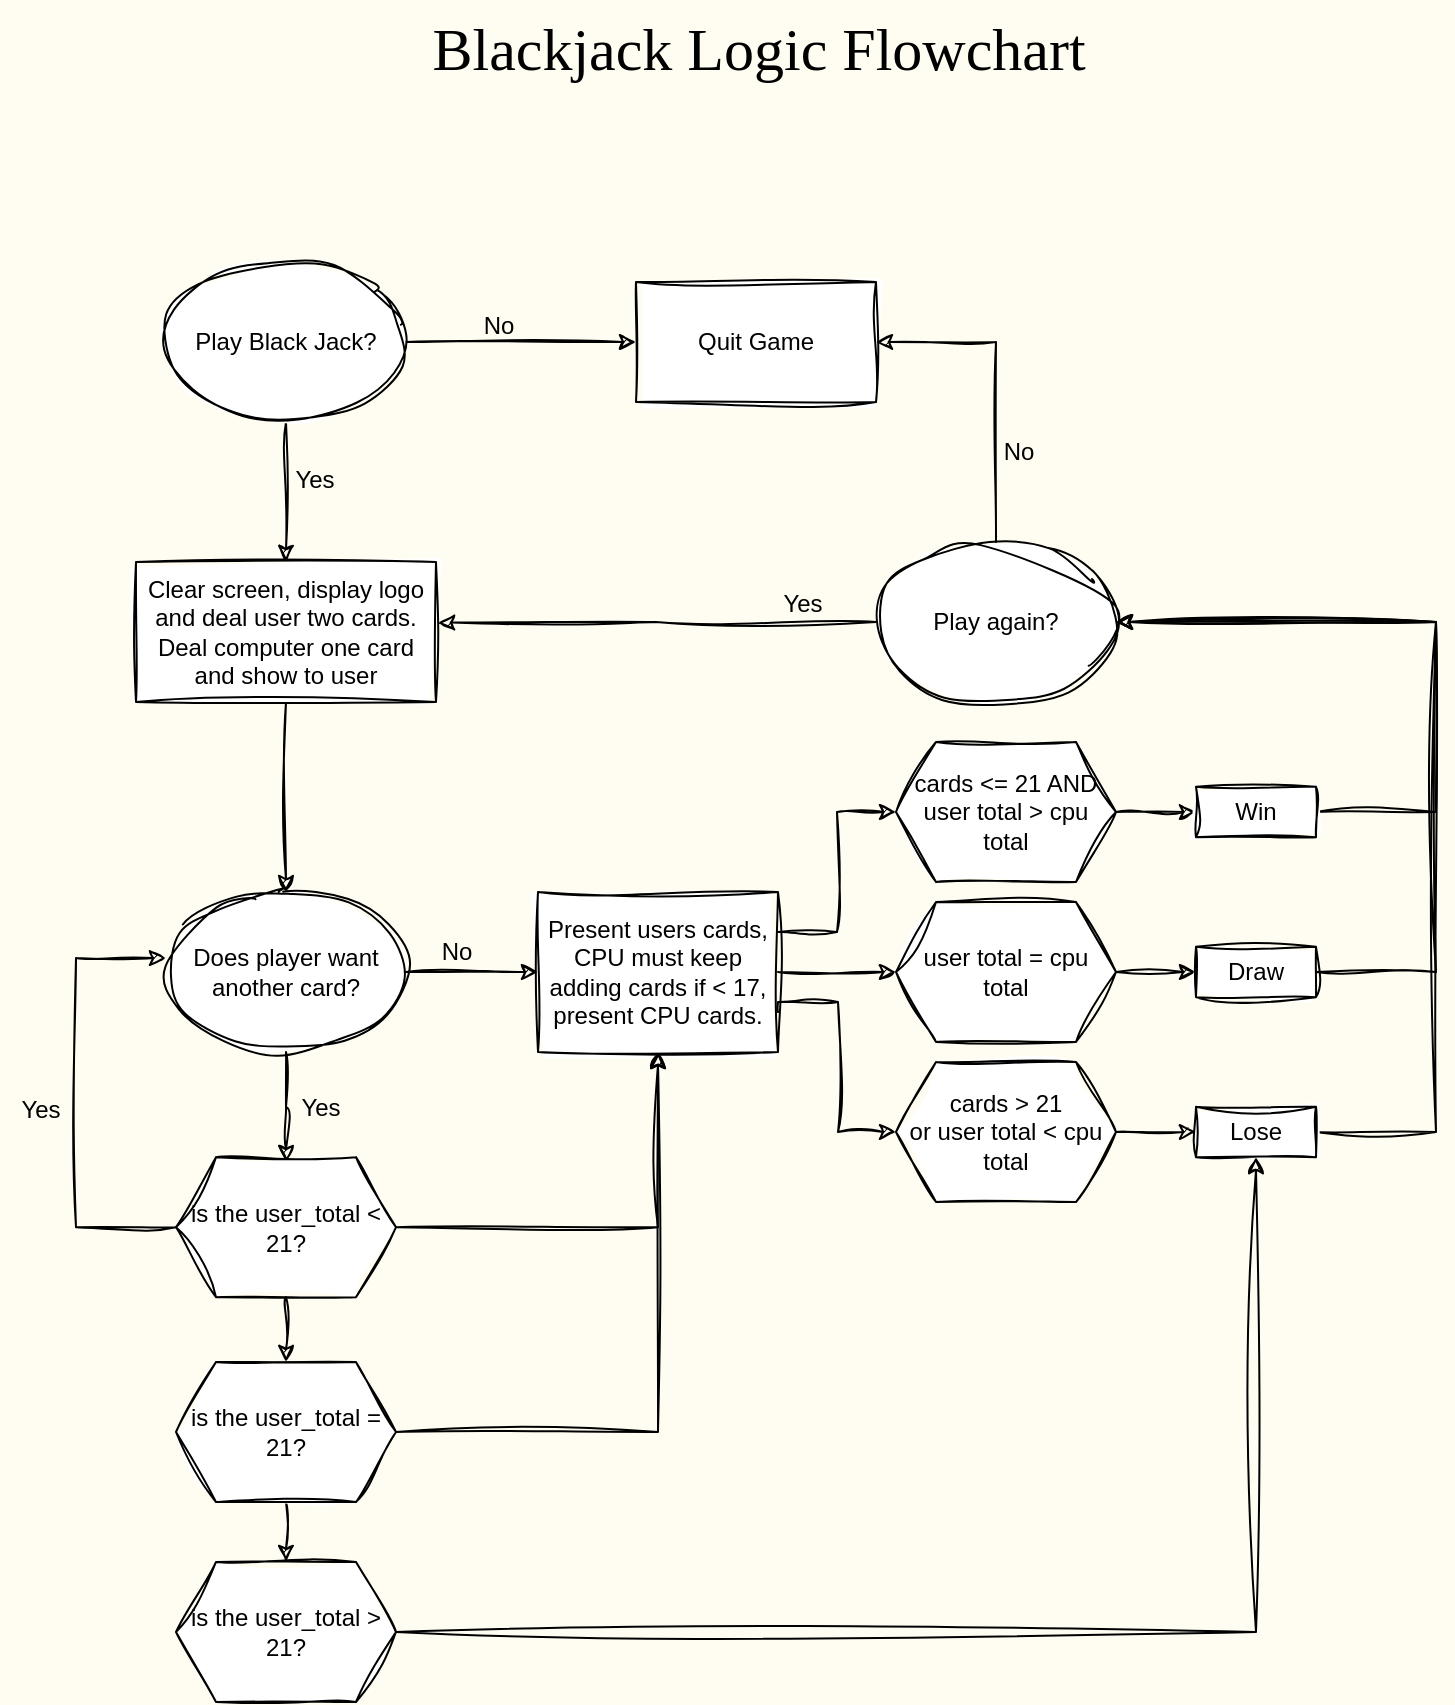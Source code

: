 <mxfile version="21.7.2" type="github">
  <diagram name="Page-1" id="oyj1Ty-wdemDBqZgaB3F">
    <mxGraphModel dx="1434" dy="797" grid="0" gridSize="10" guides="1" tooltips="1" connect="1" arrows="1" fold="1" page="1" pageScale="1" pageWidth="827" pageHeight="1169" background="#FFFDF2" math="0" shadow="0">
      <root>
        <mxCell id="0" />
        <mxCell id="1" parent="0" />
        <mxCell id="XVvD9bJBCbUcLB4PEuXP-2" style="edgeStyle=orthogonalEdgeStyle;rounded=0;orthogonalLoop=1;jettySize=auto;html=1;exitX=1;exitY=0.5;exitDx=0;exitDy=0;labelBackgroundColor=none;fontColor=default;sketch=1;curveFitting=1;jiggle=2;" parent="1" edge="1">
          <mxGeometry relative="1" as="geometry">
            <mxPoint x="373" y="265" as="targetPoint" />
            <mxPoint x="258" y="265" as="sourcePoint" />
          </mxGeometry>
        </mxCell>
        <mxCell id="XVvD9bJBCbUcLB4PEuXP-3" value="No" style="text;html=1;align=center;verticalAlign=middle;resizable=0;points=[];autosize=1;strokeColor=none;fillColor=none;rounded=0;labelBackgroundColor=none;sketch=1;curveFitting=1;jiggle=2;" parent="1" vertex="1">
          <mxGeometry x="284" y="242" width="40" height="30" as="geometry" />
        </mxCell>
        <mxCell id="XVvD9bJBCbUcLB4PEuXP-5" value="Quit Game" style="whiteSpace=wrap;html=1;rounded=0;labelBackgroundColor=none;sketch=1;curveFitting=1;jiggle=2;" parent="1" vertex="1">
          <mxGeometry x="373" y="235" width="120" height="60" as="geometry" />
        </mxCell>
        <mxCell id="XVvD9bJBCbUcLB4PEuXP-9" style="edgeStyle=orthogonalEdgeStyle;rounded=0;orthogonalLoop=1;jettySize=auto;html=1;exitX=0.5;exitY=1;exitDx=0;exitDy=0;entryX=0.5;entryY=0;entryDx=0;entryDy=0;labelBackgroundColor=none;fontColor=default;sketch=1;curveFitting=1;jiggle=2;" parent="1" source="XVvD9bJBCbUcLB4PEuXP-8" target="XVvD9bJBCbUcLB4PEuXP-11" edge="1">
          <mxGeometry relative="1" as="geometry">
            <mxPoint x="197.759" y="375" as="targetPoint" />
          </mxGeometry>
        </mxCell>
        <mxCell id="XVvD9bJBCbUcLB4PEuXP-8" value="Play Black Jack?" style="ellipse;whiteSpace=wrap;html=1;rounded=0;labelBackgroundColor=none;sketch=1;curveFitting=1;jiggle=2;" parent="1" vertex="1">
          <mxGeometry x="138" y="225" width="120" height="80" as="geometry" />
        </mxCell>
        <mxCell id="XVvD9bJBCbUcLB4PEuXP-10" value="Yes" style="text;html=1;align=center;verticalAlign=middle;resizable=0;points=[];autosize=1;strokeColor=none;fillColor=none;rounded=0;labelBackgroundColor=none;sketch=1;curveFitting=1;jiggle=2;" parent="1" vertex="1">
          <mxGeometry x="192" y="319" width="40" height="30" as="geometry" />
        </mxCell>
        <mxCell id="XVvD9bJBCbUcLB4PEuXP-13" style="edgeStyle=orthogonalEdgeStyle;rounded=0;orthogonalLoop=1;jettySize=auto;html=1;entryX=0.5;entryY=0;entryDx=0;entryDy=0;labelBackgroundColor=none;fontColor=default;sketch=1;curveFitting=1;jiggle=2;" parent="1" source="XVvD9bJBCbUcLB4PEuXP-11" target="XVvD9bJBCbUcLB4PEuXP-12" edge="1">
          <mxGeometry relative="1" as="geometry" />
        </mxCell>
        <mxCell id="XVvD9bJBCbUcLB4PEuXP-11" value="Clear screen, display logo and deal user two cards. Deal computer one card and show to user" style="whiteSpace=wrap;html=1;rounded=0;labelBackgroundColor=none;sketch=1;curveFitting=1;jiggle=2;" parent="1" vertex="1">
          <mxGeometry x="123" y="375" width="150" height="70" as="geometry" />
        </mxCell>
        <mxCell id="XVvD9bJBCbUcLB4PEuXP-39" style="edgeStyle=orthogonalEdgeStyle;rounded=0;orthogonalLoop=1;jettySize=auto;html=1;exitX=1;exitY=0.5;exitDx=0;exitDy=0;entryX=0;entryY=0.5;entryDx=0;entryDy=0;labelBackgroundColor=none;fontColor=default;sketch=1;curveFitting=1;jiggle=2;" parent="1" source="XVvD9bJBCbUcLB4PEuXP-12" target="XVvD9bJBCbUcLB4PEuXP-16" edge="1">
          <mxGeometry relative="1" as="geometry" />
        </mxCell>
        <mxCell id="O2sD-Nn5E-DSC6s_zz4a-1" style="edgeStyle=orthogonalEdgeStyle;rounded=0;orthogonalLoop=1;jettySize=auto;html=1;exitX=0.5;exitY=1;exitDx=0;exitDy=0;labelBackgroundColor=none;fontColor=default;sketch=1;curveFitting=1;jiggle=2;" edge="1" parent="1" source="XVvD9bJBCbUcLB4PEuXP-12">
          <mxGeometry relative="1" as="geometry">
            <mxPoint x="198" y="675" as="targetPoint" />
          </mxGeometry>
        </mxCell>
        <mxCell id="XVvD9bJBCbUcLB4PEuXP-12" value="Does player want another card?" style="ellipse;whiteSpace=wrap;html=1;rounded=0;labelBackgroundColor=none;sketch=1;curveFitting=1;jiggle=2;" parent="1" vertex="1">
          <mxGeometry x="138" y="540" width="120" height="80" as="geometry" />
        </mxCell>
        <mxCell id="XVvD9bJBCbUcLB4PEuXP-15" value="No" style="text;html=1;align=center;verticalAlign=middle;resizable=0;points=[];autosize=1;strokeColor=none;fillColor=none;rounded=0;labelBackgroundColor=none;sketch=1;curveFitting=1;jiggle=2;" parent="1" vertex="1">
          <mxGeometry x="263" y="555" width="40" height="30" as="geometry" />
        </mxCell>
        <mxCell id="XVvD9bJBCbUcLB4PEuXP-40" style="edgeStyle=orthogonalEdgeStyle;rounded=0;orthogonalLoop=1;jettySize=auto;html=1;exitX=1;exitY=0.25;exitDx=0;exitDy=0;entryX=0;entryY=0.5;entryDx=0;entryDy=0;labelBackgroundColor=none;fontColor=default;sketch=1;curveFitting=1;jiggle=2;" parent="1" source="XVvD9bJBCbUcLB4PEuXP-16" target="XVvD9bJBCbUcLB4PEuXP-25" edge="1">
          <mxGeometry relative="1" as="geometry" />
        </mxCell>
        <mxCell id="XVvD9bJBCbUcLB4PEuXP-41" style="edgeStyle=orthogonalEdgeStyle;rounded=0;orthogonalLoop=1;jettySize=auto;html=1;exitX=1;exitY=0.75;exitDx=0;exitDy=0;entryX=0;entryY=0.5;entryDx=0;entryDy=0;labelBackgroundColor=none;fontColor=default;sketch=1;curveFitting=1;jiggle=2;" parent="1" source="XVvD9bJBCbUcLB4PEuXP-16" target="XVvD9bJBCbUcLB4PEuXP-23" edge="1">
          <mxGeometry relative="1" as="geometry">
            <Array as="points">
              <mxPoint x="444" y="595" />
              <mxPoint x="474" y="595" />
              <mxPoint x="474" y="660" />
            </Array>
          </mxGeometry>
        </mxCell>
        <mxCell id="XVvD9bJBCbUcLB4PEuXP-42" style="edgeStyle=orthogonalEdgeStyle;rounded=0;orthogonalLoop=1;jettySize=auto;html=1;exitX=1;exitY=0.5;exitDx=0;exitDy=0;entryX=0;entryY=0.5;entryDx=0;entryDy=0;labelBackgroundColor=none;fontColor=default;sketch=1;curveFitting=1;jiggle=2;" parent="1" source="XVvD9bJBCbUcLB4PEuXP-16" target="XVvD9bJBCbUcLB4PEuXP-24" edge="1">
          <mxGeometry relative="1" as="geometry" />
        </mxCell>
        <mxCell id="XVvD9bJBCbUcLB4PEuXP-16" value="Present users cards, CPU must keep adding cards if &amp;lt; 17,&lt;br&gt;present CPU cards." style="whiteSpace=wrap;html=1;rounded=0;labelBackgroundColor=none;sketch=1;curveFitting=1;jiggle=2;" parent="1" vertex="1">
          <mxGeometry x="324" y="540" width="120" height="80" as="geometry" />
        </mxCell>
        <mxCell id="XVvD9bJBCbUcLB4PEuXP-45" style="edgeStyle=orthogonalEdgeStyle;rounded=0;orthogonalLoop=1;jettySize=auto;html=1;exitX=0;exitY=0.5;exitDx=0;exitDy=0;entryX=1.007;entryY=0.433;entryDx=0;entryDy=0;entryPerimeter=0;labelBackgroundColor=none;fontColor=default;sketch=1;curveFitting=1;jiggle=2;" parent="1" source="XVvD9bJBCbUcLB4PEuXP-17" target="XVvD9bJBCbUcLB4PEuXP-11" edge="1">
          <mxGeometry relative="1" as="geometry" />
        </mxCell>
        <mxCell id="XVvD9bJBCbUcLB4PEuXP-47" style="edgeStyle=orthogonalEdgeStyle;rounded=0;orthogonalLoop=1;jettySize=auto;html=1;exitX=0.5;exitY=0;exitDx=0;exitDy=0;entryX=1;entryY=0.5;entryDx=0;entryDy=0;labelBackgroundColor=none;fontColor=default;sketch=1;curveFitting=1;jiggle=2;" parent="1" source="XVvD9bJBCbUcLB4PEuXP-17" target="XVvD9bJBCbUcLB4PEuXP-5" edge="1">
          <mxGeometry relative="1" as="geometry">
            <mxPoint x="552.966" y="265" as="targetPoint" />
          </mxGeometry>
        </mxCell>
        <mxCell id="XVvD9bJBCbUcLB4PEuXP-17" value="Play again?" style="ellipse;whiteSpace=wrap;html=1;rounded=0;labelBackgroundColor=none;sketch=1;curveFitting=1;jiggle=2;" parent="1" vertex="1">
          <mxGeometry x="493" y="365" width="120" height="80" as="geometry" />
        </mxCell>
        <mxCell id="XVvD9bJBCbUcLB4PEuXP-34" style="edgeStyle=orthogonalEdgeStyle;rounded=0;orthogonalLoop=1;jettySize=auto;html=1;exitX=1;exitY=0.5;exitDx=0;exitDy=0;entryX=0;entryY=0.5;entryDx=0;entryDy=0;labelBackgroundColor=none;fontColor=default;sketch=1;curveFitting=1;jiggle=2;" parent="1" source="XVvD9bJBCbUcLB4PEuXP-23" target="XVvD9bJBCbUcLB4PEuXP-32" edge="1">
          <mxGeometry relative="1" as="geometry" />
        </mxCell>
        <mxCell id="XVvD9bJBCbUcLB4PEuXP-23" value="&lt;span style=&quot;color: rgb(0, 0, 0); font-family: Helvetica; font-size: 12px; font-style: normal; font-variant-ligatures: normal; font-variant-caps: normal; font-weight: 400; letter-spacing: normal; orphans: 2; text-align: center; text-indent: 0px; text-transform: none; widows: 2; word-spacing: 0px; -webkit-text-stroke-width: 0px; text-decoration-thickness: initial; text-decoration-style: initial; text-decoration-color: initial; float: none; display: inline !important;&quot;&gt;cards &amp;gt; 21&lt;/span&gt;&lt;br style=&quot;border-color: var(--border-color); color: rgb(0, 0, 0); font-family: Helvetica; font-size: 12px; font-style: normal; font-variant-ligatures: normal; font-variant-caps: normal; font-weight: 400; letter-spacing: normal; orphans: 2; text-align: center; text-indent: 0px; text-transform: none; widows: 2; word-spacing: 0px; -webkit-text-stroke-width: 0px; text-decoration-thickness: initial; text-decoration-style: initial; text-decoration-color: initial;&quot;&gt;&lt;span style=&quot;color: rgb(0, 0, 0); font-family: Helvetica; font-size: 12px; font-style: normal; font-variant-ligatures: normal; font-variant-caps: normal; font-weight: 400; letter-spacing: normal; orphans: 2; text-align: center; text-indent: 0px; text-transform: none; widows: 2; word-spacing: 0px; -webkit-text-stroke-width: 0px; text-decoration-thickness: initial; text-decoration-style: initial; text-decoration-color: initial; float: none; display: inline !important;&quot;&gt;or user total &amp;lt; cpu total&lt;/span&gt;" style="shape=hexagon;perimeter=hexagonPerimeter2;whiteSpace=wrap;html=1;fixedSize=1;rounded=0;labelBackgroundColor=none;sketch=1;curveFitting=1;jiggle=2;" parent="1" vertex="1">
          <mxGeometry x="503" y="625" width="110" height="70" as="geometry" />
        </mxCell>
        <mxCell id="XVvD9bJBCbUcLB4PEuXP-33" style="edgeStyle=orthogonalEdgeStyle;rounded=0;orthogonalLoop=1;jettySize=auto;html=1;exitX=1;exitY=0.5;exitDx=0;exitDy=0;entryX=0;entryY=0.5;entryDx=0;entryDy=0;labelBackgroundColor=none;fontColor=default;sketch=1;curveFitting=1;jiggle=2;" parent="1" source="XVvD9bJBCbUcLB4PEuXP-24" target="XVvD9bJBCbUcLB4PEuXP-31" edge="1">
          <mxGeometry relative="1" as="geometry" />
        </mxCell>
        <mxCell id="XVvD9bJBCbUcLB4PEuXP-24" value="&lt;span style=&quot;color: rgb(0, 0, 0); font-family: Helvetica; font-size: 12px; font-style: normal; font-variant-ligatures: normal; font-variant-caps: normal; font-weight: 400; letter-spacing: normal; orphans: 2; text-align: center; text-indent: 0px; text-transform: none; widows: 2; word-spacing: 0px; -webkit-text-stroke-width: 0px; text-decoration-thickness: initial; text-decoration-style: initial; text-decoration-color: initial; float: none; display: inline !important;&quot;&gt;user total = cpu total&lt;/span&gt;" style="shape=hexagon;perimeter=hexagonPerimeter2;whiteSpace=wrap;html=1;fixedSize=1;rounded=0;labelBackgroundColor=none;sketch=1;curveFitting=1;jiggle=2;" parent="1" vertex="1">
          <mxGeometry x="503" y="545" width="110" height="70" as="geometry" />
        </mxCell>
        <mxCell id="XVvD9bJBCbUcLB4PEuXP-29" style="edgeStyle=orthogonalEdgeStyle;rounded=0;orthogonalLoop=1;jettySize=auto;html=1;exitX=1;exitY=0.5;exitDx=0;exitDy=0;labelBackgroundColor=none;fontColor=default;sketch=1;curveFitting=1;jiggle=2;" parent="1" source="XVvD9bJBCbUcLB4PEuXP-25" target="XVvD9bJBCbUcLB4PEuXP-30" edge="1">
          <mxGeometry relative="1" as="geometry">
            <mxPoint x="643.0" y="500.172" as="targetPoint" />
          </mxGeometry>
        </mxCell>
        <mxCell id="XVvD9bJBCbUcLB4PEuXP-25" value="&lt;span style=&quot;color: rgb(0, 0, 0); font-family: Helvetica; font-size: 12px; font-style: normal; font-variant-ligatures: normal; font-variant-caps: normal; font-weight: 400; letter-spacing: normal; orphans: 2; text-align: center; text-indent: 0px; text-transform: none; widows: 2; word-spacing: 0px; -webkit-text-stroke-width: 0px; text-decoration-thickness: initial; text-decoration-style: initial; text-decoration-color: initial; float: none; display: inline !important;&quot;&gt;cards &amp;lt;= 21 AND user total &amp;gt; cpu total&lt;/span&gt;" style="shape=hexagon;perimeter=hexagonPerimeter2;whiteSpace=wrap;html=1;fixedSize=1;rounded=0;labelBackgroundColor=none;sketch=1;curveFitting=1;jiggle=2;" parent="1" vertex="1">
          <mxGeometry x="503" y="465" width="110" height="70" as="geometry" />
        </mxCell>
        <mxCell id="XVvD9bJBCbUcLB4PEuXP-35" style="edgeStyle=orthogonalEdgeStyle;rounded=0;orthogonalLoop=1;jettySize=auto;html=1;exitX=1;exitY=0.5;exitDx=0;exitDy=0;entryX=1;entryY=0.5;entryDx=0;entryDy=0;labelBackgroundColor=none;fontColor=default;sketch=1;curveFitting=1;jiggle=2;" parent="1" source="XVvD9bJBCbUcLB4PEuXP-30" target="XVvD9bJBCbUcLB4PEuXP-17" edge="1">
          <mxGeometry relative="1" as="geometry">
            <Array as="points">
              <mxPoint x="773" y="500" />
              <mxPoint x="773" y="405" />
            </Array>
          </mxGeometry>
        </mxCell>
        <mxCell id="XVvD9bJBCbUcLB4PEuXP-30" value="Win" style="rounded=0;whiteSpace=wrap;html=1;labelBackgroundColor=none;sketch=1;curveFitting=1;jiggle=2;" parent="1" vertex="1">
          <mxGeometry x="653" y="487.41" width="60" height="25.17" as="geometry" />
        </mxCell>
        <mxCell id="XVvD9bJBCbUcLB4PEuXP-36" style="edgeStyle=orthogonalEdgeStyle;rounded=0;orthogonalLoop=1;jettySize=auto;html=1;exitX=1;exitY=0.5;exitDx=0;exitDy=0;entryX=1;entryY=0.5;entryDx=0;entryDy=0;labelBackgroundColor=none;fontColor=default;sketch=1;curveFitting=1;jiggle=2;" parent="1" source="XVvD9bJBCbUcLB4PEuXP-31" edge="1" target="XVvD9bJBCbUcLB4PEuXP-17">
          <mxGeometry relative="1" as="geometry">
            <mxPoint x="773.0" y="495" as="targetPoint" />
            <Array as="points">
              <mxPoint x="773" y="580" />
              <mxPoint x="773" y="405" />
            </Array>
          </mxGeometry>
        </mxCell>
        <mxCell id="XVvD9bJBCbUcLB4PEuXP-31" value="Draw" style="rounded=0;whiteSpace=wrap;html=1;labelBackgroundColor=none;sketch=1;curveFitting=1;jiggle=2;" parent="1" vertex="1">
          <mxGeometry x="653" y="567.41" width="60" height="25.17" as="geometry" />
        </mxCell>
        <mxCell id="XVvD9bJBCbUcLB4PEuXP-37" style="edgeStyle=orthogonalEdgeStyle;rounded=0;orthogonalLoop=1;jettySize=auto;html=1;exitX=1;exitY=0.5;exitDx=0;exitDy=0;entryX=1;entryY=0.5;entryDx=0;entryDy=0;labelBackgroundColor=none;fontColor=default;sketch=1;curveFitting=1;jiggle=2;" parent="1" source="XVvD9bJBCbUcLB4PEuXP-32" edge="1" target="XVvD9bJBCbUcLB4PEuXP-17">
          <mxGeometry relative="1" as="geometry">
            <mxPoint x="773" y="400" as="targetPoint" />
            <Array as="points">
              <mxPoint x="773" y="660" />
              <mxPoint x="773" y="405" />
            </Array>
          </mxGeometry>
        </mxCell>
        <mxCell id="XVvD9bJBCbUcLB4PEuXP-32" value="Lose" style="rounded=0;whiteSpace=wrap;html=1;labelBackgroundColor=none;sketch=1;curveFitting=1;jiggle=2;" parent="1" vertex="1">
          <mxGeometry x="653" y="647.41" width="60" height="25.17" as="geometry" />
        </mxCell>
        <mxCell id="XVvD9bJBCbUcLB4PEuXP-46" value="Yes" style="text;html=1;align=center;verticalAlign=middle;resizable=0;points=[];autosize=1;strokeColor=none;fillColor=none;rounded=0;labelBackgroundColor=none;sketch=1;curveFitting=1;jiggle=2;" parent="1" vertex="1">
          <mxGeometry x="436" y="381" width="40" height="30" as="geometry" />
        </mxCell>
        <mxCell id="XVvD9bJBCbUcLB4PEuXP-48" value="No" style="text;html=1;align=center;verticalAlign=middle;resizable=0;points=[];autosize=1;strokeColor=none;fillColor=none;rounded=0;labelBackgroundColor=none;sketch=1;curveFitting=1;jiggle=2;" parent="1" vertex="1">
          <mxGeometry x="544" y="305" width="40" height="30" as="geometry" />
        </mxCell>
        <mxCell id="O2sD-Nn5E-DSC6s_zz4a-2" value="Yes" style="text;html=1;align=center;verticalAlign=middle;resizable=0;points=[];autosize=1;strokeColor=none;fillColor=none;rounded=0;labelBackgroundColor=none;sketch=1;curveFitting=1;jiggle=2;" vertex="1" parent="1">
          <mxGeometry x="195" y="633" width="40" height="30" as="geometry" />
        </mxCell>
        <mxCell id="O2sD-Nn5E-DSC6s_zz4a-6" style="edgeStyle=orthogonalEdgeStyle;rounded=0;orthogonalLoop=1;jettySize=auto;html=1;exitX=0;exitY=0.5;exitDx=0;exitDy=0;entryX=0;entryY=0.413;entryDx=0;entryDy=0;entryPerimeter=0;labelBackgroundColor=none;fontColor=default;sketch=1;curveFitting=1;jiggle=2;" edge="1" parent="1" source="O2sD-Nn5E-DSC6s_zz4a-5" target="XVvD9bJBCbUcLB4PEuXP-12">
          <mxGeometry relative="1" as="geometry">
            <Array as="points">
              <mxPoint x="93" y="708" />
              <mxPoint x="93" y="573" />
            </Array>
          </mxGeometry>
        </mxCell>
        <mxCell id="O2sD-Nn5E-DSC6s_zz4a-9" style="edgeStyle=orthogonalEdgeStyle;rounded=0;orthogonalLoop=1;jettySize=auto;html=1;exitX=0.5;exitY=1;exitDx=0;exitDy=0;labelBackgroundColor=none;fontColor=default;sketch=1;curveFitting=1;jiggle=2;" edge="1" parent="1" source="O2sD-Nn5E-DSC6s_zz4a-5">
          <mxGeometry relative="1" as="geometry">
            <mxPoint x="198" y="775" as="targetPoint" />
            <Array as="points">
              <mxPoint x="198" y="775" />
            </Array>
          </mxGeometry>
        </mxCell>
        <mxCell id="O2sD-Nn5E-DSC6s_zz4a-12" style="edgeStyle=orthogonalEdgeStyle;rounded=0;orthogonalLoop=1;jettySize=auto;html=1;exitX=1;exitY=0.5;exitDx=0;exitDy=0;entryX=0.5;entryY=1;entryDx=0;entryDy=0;labelBackgroundColor=none;fontColor=default;sketch=1;curveFitting=1;jiggle=2;" edge="1" parent="1" source="O2sD-Nn5E-DSC6s_zz4a-5" target="XVvD9bJBCbUcLB4PEuXP-16">
          <mxGeometry relative="1" as="geometry" />
        </mxCell>
        <mxCell id="O2sD-Nn5E-DSC6s_zz4a-5" value="&lt;span style=&quot;color: rgb(0, 0, 0); font-family: Helvetica; font-size: 12px; font-style: normal; font-variant-ligatures: normal; font-variant-caps: normal; font-weight: 400; letter-spacing: normal; orphans: 2; text-align: center; text-indent: 0px; text-transform: none; widows: 2; word-spacing: 0px; -webkit-text-stroke-width: 0px; text-decoration-thickness: initial; text-decoration-style: initial; text-decoration-color: initial; float: none; display: inline !important;&quot;&gt;is the user_total &amp;lt; 21?&lt;/span&gt;" style="shape=hexagon;perimeter=hexagonPerimeter2;whiteSpace=wrap;html=1;fixedSize=1;rounded=0;labelBackgroundColor=none;sketch=1;curveFitting=1;jiggle=2;" vertex="1" parent="1">
          <mxGeometry x="143" y="672.58" width="110" height="70" as="geometry" />
        </mxCell>
        <mxCell id="O2sD-Nn5E-DSC6s_zz4a-7" value="Yes" style="text;html=1;align=center;verticalAlign=middle;resizable=0;points=[];autosize=1;strokeColor=none;fillColor=none;rounded=0;labelBackgroundColor=none;sketch=1;curveFitting=1;jiggle=2;" vertex="1" parent="1">
          <mxGeometry x="55" y="634" width="40" height="30" as="geometry" />
        </mxCell>
        <mxCell id="O2sD-Nn5E-DSC6s_zz4a-11" style="edgeStyle=orthogonalEdgeStyle;rounded=0;orthogonalLoop=1;jettySize=auto;html=1;exitX=1;exitY=0.5;exitDx=0;exitDy=0;entryX=0.5;entryY=1;entryDx=0;entryDy=0;labelBackgroundColor=none;fontColor=default;sketch=1;curveFitting=1;jiggle=2;" edge="1" parent="1" source="O2sD-Nn5E-DSC6s_zz4a-10" target="XVvD9bJBCbUcLB4PEuXP-16">
          <mxGeometry relative="1" as="geometry">
            <mxPoint x="384" y="718" as="targetPoint" />
          </mxGeometry>
        </mxCell>
        <mxCell id="O2sD-Nn5E-DSC6s_zz4a-14" style="edgeStyle=orthogonalEdgeStyle;rounded=0;orthogonalLoop=1;jettySize=auto;html=1;exitX=0.5;exitY=1;exitDx=0;exitDy=0;entryX=0.5;entryY=0;entryDx=0;entryDy=0;labelBackgroundColor=none;fontColor=default;sketch=1;curveFitting=1;jiggle=2;" edge="1" parent="1" source="O2sD-Nn5E-DSC6s_zz4a-10" target="O2sD-Nn5E-DSC6s_zz4a-13">
          <mxGeometry relative="1" as="geometry" />
        </mxCell>
        <mxCell id="O2sD-Nn5E-DSC6s_zz4a-10" value="&lt;span style=&quot;color: rgb(0, 0, 0); font-family: Helvetica; font-size: 12px; font-style: normal; font-variant-ligatures: normal; font-variant-caps: normal; font-weight: 400; letter-spacing: normal; orphans: 2; text-align: center; text-indent: 0px; text-transform: none; widows: 2; word-spacing: 0px; -webkit-text-stroke-width: 0px; text-decoration-thickness: initial; text-decoration-style: initial; text-decoration-color: initial; float: none; display: inline !important;&quot;&gt;is the user_total = 21?&lt;/span&gt;" style="shape=hexagon;perimeter=hexagonPerimeter2;whiteSpace=wrap;html=1;fixedSize=1;rounded=0;labelBackgroundColor=none;sketch=1;curveFitting=1;jiggle=2;" vertex="1" parent="1">
          <mxGeometry x="143" y="775" width="110" height="70" as="geometry" />
        </mxCell>
        <mxCell id="O2sD-Nn5E-DSC6s_zz4a-15" style="edgeStyle=orthogonalEdgeStyle;rounded=0;orthogonalLoop=1;jettySize=auto;html=1;exitX=1;exitY=0.5;exitDx=0;exitDy=0;entryX=0.5;entryY=1;entryDx=0;entryDy=0;labelBackgroundColor=none;fontColor=default;sketch=1;curveFitting=1;jiggle=2;" edge="1" parent="1" source="O2sD-Nn5E-DSC6s_zz4a-13" target="XVvD9bJBCbUcLB4PEuXP-32">
          <mxGeometry relative="1" as="geometry" />
        </mxCell>
        <mxCell id="O2sD-Nn5E-DSC6s_zz4a-13" value="&lt;span style=&quot;color: rgb(0, 0, 0); font-family: Helvetica; font-size: 12px; font-style: normal; font-variant-ligatures: normal; font-variant-caps: normal; font-weight: 400; letter-spacing: normal; orphans: 2; text-align: center; text-indent: 0px; text-transform: none; widows: 2; word-spacing: 0px; -webkit-text-stroke-width: 0px; text-decoration-thickness: initial; text-decoration-style: initial; text-decoration-color: initial; float: none; display: inline !important;&quot;&gt;is the &lt;/span&gt;&lt;span style=&quot;color: rgb(0, 0, 0); font-family: Helvetica; font-size: 12px; font-style: normal; font-variant-ligatures: normal; font-variant-caps: normal; font-weight: 400; letter-spacing: normal; orphans: 2; text-align: center; text-indent: 0px; text-transform: none; widows: 2; word-spacing: 0px; -webkit-text-stroke-width: 0px; text-decoration-thickness: initial; text-decoration-style: initial; text-decoration-color: initial; float: none; display: inline !important;&quot;&gt;user_total&lt;/span&gt;&lt;span style=&quot;color: rgb(0, 0, 0); font-family: Helvetica; font-size: 12px; font-style: normal; font-variant-ligatures: normal; font-variant-caps: normal; font-weight: 400; letter-spacing: normal; orphans: 2; text-align: center; text-indent: 0px; text-transform: none; widows: 2; word-spacing: 0px; -webkit-text-stroke-width: 0px; text-decoration-thickness: initial; text-decoration-style: initial; text-decoration-color: initial; float: none; display: inline !important;&quot;&gt; &amp;gt; 21?&lt;/span&gt;" style="shape=hexagon;perimeter=hexagonPerimeter2;whiteSpace=wrap;html=1;fixedSize=1;rounded=0;labelBackgroundColor=none;sketch=1;curveFitting=1;jiggle=2;" vertex="1" parent="1">
          <mxGeometry x="143" y="875" width="110" height="70" as="geometry" />
        </mxCell>
        <mxCell id="O2sD-Nn5E-DSC6s_zz4a-16" value="&lt;font style=&quot;font-size: 30px;&quot;&gt;Blackjack Logic Flowchart&lt;/font&gt;" style="text;html=1;align=center;verticalAlign=middle;resizable=0;points=[];autosize=1;strokeColor=none;fillColor=none;fontSize=20;fontFamily=Architects Daughter;" vertex="1" parent="1">
          <mxGeometry x="233.5" y="94" width="400" height="48" as="geometry" />
        </mxCell>
      </root>
    </mxGraphModel>
  </diagram>
</mxfile>
